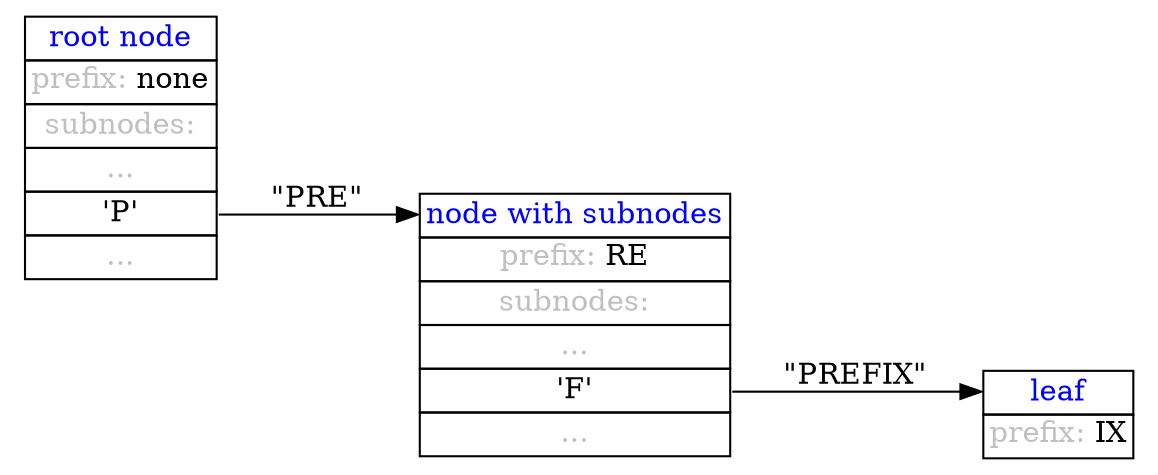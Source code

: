 digraph G
{
	rankdir = LR;
	node1 [
		shape = none
		label = <<table border="0" cellspacing="0">
			<tr><td port="port1" border="1"><font color="blue">root node</font></td></tr>
			<tr><td port="port2" border="1"><font color="gray">prefix:</font> none</td></tr>
			<tr><td port="port3" border="1"><font color="gray">subnodes:</font></td></tr>
			<tr><td port="port4" border="1"><font color="gray">...</font></td></tr>
			<tr><td port="port5" border="1">'P'</td></tr>
			<tr><td port="port6" border="1"><font color="gray">...</font></td></tr>
		</table>>
	]
	node2 [
		shape = none
		label = <<table border="0" cellspacing="0">
			<tr><td port="port1" border="1"><font color="blue">node with subnodes</font></td></tr>
			<tr><td port="port2" border="1"><font color="gray">prefix:</font> RE</td></tr>
			<tr><td port="port3" border="1"><font color="gray">subnodes:</font></td></tr>
			<tr><td port="port4" border="1"><font color="gray">...</font></td></tr>
			<tr><td port="port5" border="1">'F'</td></tr>
			<tr><td port="port6" border="1"><font color="gray">...</font></td></tr>
		</table>>
	]
	node3 [
		shape = none
		label = <<table border="0" cellspacing="0">
			<tr><td port="port1" border="1"><font color="blue">leaf</font></td></tr>
			<tr><td port="port2" border="1"><font color="gray">prefix:</font> IX</td></tr>
		</table>>
	]

	node1:port5 -> node2:port1 [label="\"PRE\""]
	node2:port5 -> node3:port1 [label="\"PREFIX\""]
}

